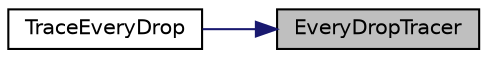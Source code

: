 digraph "EveryDropTracer"
{
 // LATEX_PDF_SIZE
  edge [fontname="Helvetica",fontsize="10",labelfontname="Helvetica",labelfontsize="10"];
  node [fontname="Helvetica",fontsize="10",shape=record];
  rankdir="RL";
  Node1 [label="EveryDropTracer",height=0.2,width=0.4,color="black", fillcolor="grey75", style="filled", fontcolor="black",tooltip=" "];
  Node1 -> Node2 [dir="back",color="midnightblue",fontsize="10",style="solid",fontname="Helvetica"];
  Node2 [label="TraceEveryDrop",height=0.2,width=0.4,color="black", fillcolor="white", style="filled",URL="$codel-vs-pfifo-asymmetric_8cc.html#acc8c5885e95cf5d91788a281acfe977f",tooltip=" "];
}

